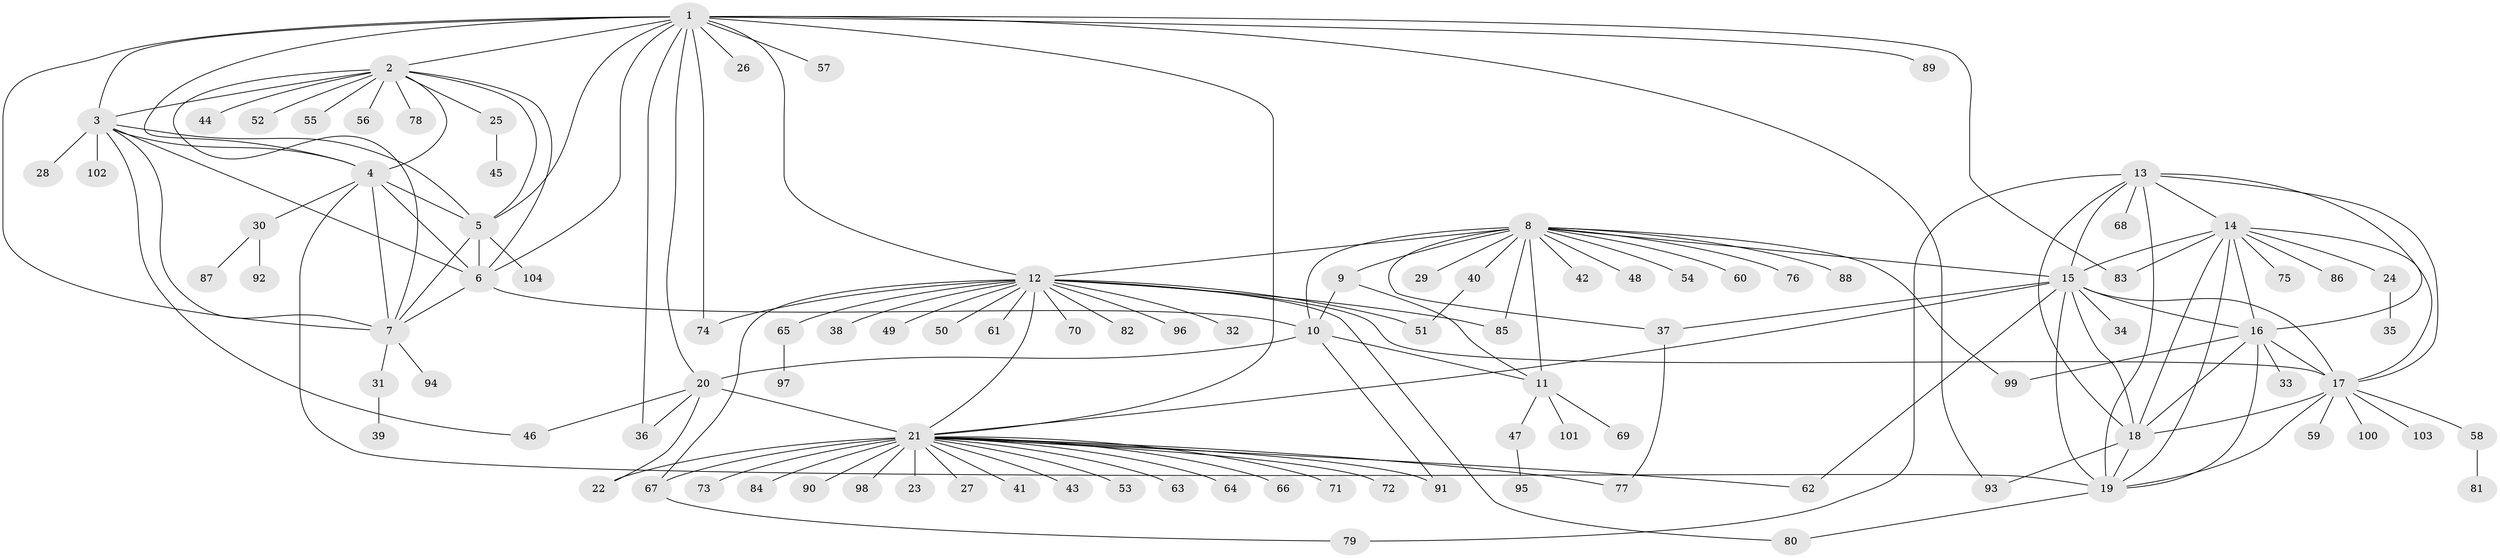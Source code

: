 // original degree distribution, {17: 0.00684931506849315, 13: 0.0136986301369863, 10: 0.03424657534246575, 8: 0.0547945205479452, 9: 0.0273972602739726, 12: 0.0273972602739726, 7: 0.0273972602739726, 6: 0.0136986301369863, 11: 0.0273972602739726, 19: 0.00684931506849315, 1: 0.589041095890411, 2: 0.14383561643835616, 3: 0.0273972602739726}
// Generated by graph-tools (version 1.1) at 2025/52/03/04/25 22:52:08]
// undirected, 104 vertices, 159 edges
graph export_dot {
  node [color=gray90,style=filled];
  1;
  2;
  3;
  4;
  5;
  6;
  7;
  8;
  9;
  10;
  11;
  12;
  13;
  14;
  15;
  16;
  17;
  18;
  19;
  20;
  21;
  22;
  23;
  24;
  25;
  26;
  27;
  28;
  29;
  30;
  31;
  32;
  33;
  34;
  35;
  36;
  37;
  38;
  39;
  40;
  41;
  42;
  43;
  44;
  45;
  46;
  47;
  48;
  49;
  50;
  51;
  52;
  53;
  54;
  55;
  56;
  57;
  58;
  59;
  60;
  61;
  62;
  63;
  64;
  65;
  66;
  67;
  68;
  69;
  70;
  71;
  72;
  73;
  74;
  75;
  76;
  77;
  78;
  79;
  80;
  81;
  82;
  83;
  84;
  85;
  86;
  87;
  88;
  89;
  90;
  91;
  92;
  93;
  94;
  95;
  96;
  97;
  98;
  99;
  100;
  101;
  102;
  103;
  104;
  1 -- 2 [weight=1.0];
  1 -- 3 [weight=1.0];
  1 -- 4 [weight=1.0];
  1 -- 5 [weight=1.0];
  1 -- 6 [weight=1.0];
  1 -- 7 [weight=1.0];
  1 -- 12 [weight=1.0];
  1 -- 20 [weight=1.0];
  1 -- 21 [weight=1.0];
  1 -- 26 [weight=1.0];
  1 -- 36 [weight=1.0];
  1 -- 57 [weight=1.0];
  1 -- 74 [weight=1.0];
  1 -- 83 [weight=1.0];
  1 -- 89 [weight=1.0];
  1 -- 93 [weight=1.0];
  2 -- 3 [weight=1.0];
  2 -- 4 [weight=1.0];
  2 -- 5 [weight=1.0];
  2 -- 6 [weight=1.0];
  2 -- 7 [weight=1.0];
  2 -- 25 [weight=1.0];
  2 -- 44 [weight=1.0];
  2 -- 52 [weight=1.0];
  2 -- 55 [weight=1.0];
  2 -- 56 [weight=1.0];
  2 -- 78 [weight=1.0];
  3 -- 4 [weight=1.0];
  3 -- 5 [weight=1.0];
  3 -- 6 [weight=1.0];
  3 -- 7 [weight=1.0];
  3 -- 28 [weight=1.0];
  3 -- 46 [weight=1.0];
  3 -- 102 [weight=1.0];
  4 -- 5 [weight=1.0];
  4 -- 6 [weight=1.0];
  4 -- 7 [weight=1.0];
  4 -- 19 [weight=1.0];
  4 -- 30 [weight=1.0];
  5 -- 6 [weight=1.0];
  5 -- 7 [weight=1.0];
  5 -- 104 [weight=1.0];
  6 -- 7 [weight=1.0];
  6 -- 10 [weight=1.0];
  7 -- 31 [weight=1.0];
  7 -- 94 [weight=1.0];
  8 -- 9 [weight=4.0];
  8 -- 10 [weight=4.0];
  8 -- 11 [weight=4.0];
  8 -- 12 [weight=1.0];
  8 -- 15 [weight=1.0];
  8 -- 29 [weight=1.0];
  8 -- 37 [weight=1.0];
  8 -- 40 [weight=1.0];
  8 -- 42 [weight=2.0];
  8 -- 48 [weight=1.0];
  8 -- 54 [weight=1.0];
  8 -- 60 [weight=1.0];
  8 -- 76 [weight=1.0];
  8 -- 85 [weight=1.0];
  8 -- 88 [weight=1.0];
  8 -- 99 [weight=1.0];
  9 -- 10 [weight=1.0];
  9 -- 11 [weight=1.0];
  10 -- 11 [weight=1.0];
  10 -- 20 [weight=1.0];
  10 -- 91 [weight=1.0];
  11 -- 47 [weight=1.0];
  11 -- 69 [weight=1.0];
  11 -- 101 [weight=1.0];
  12 -- 17 [weight=1.0];
  12 -- 21 [weight=1.0];
  12 -- 32 [weight=1.0];
  12 -- 38 [weight=1.0];
  12 -- 49 [weight=1.0];
  12 -- 50 [weight=1.0];
  12 -- 51 [weight=1.0];
  12 -- 61 [weight=2.0];
  12 -- 65 [weight=1.0];
  12 -- 67 [weight=1.0];
  12 -- 70 [weight=1.0];
  12 -- 74 [weight=1.0];
  12 -- 80 [weight=1.0];
  12 -- 82 [weight=1.0];
  12 -- 85 [weight=1.0];
  12 -- 96 [weight=1.0];
  13 -- 14 [weight=1.0];
  13 -- 15 [weight=1.0];
  13 -- 16 [weight=1.0];
  13 -- 17 [weight=1.0];
  13 -- 18 [weight=1.0];
  13 -- 19 [weight=1.0];
  13 -- 68 [weight=1.0];
  13 -- 79 [weight=1.0];
  14 -- 15 [weight=1.0];
  14 -- 16 [weight=1.0];
  14 -- 17 [weight=1.0];
  14 -- 18 [weight=1.0];
  14 -- 19 [weight=1.0];
  14 -- 24 [weight=1.0];
  14 -- 75 [weight=1.0];
  14 -- 83 [weight=1.0];
  14 -- 86 [weight=1.0];
  15 -- 16 [weight=1.0];
  15 -- 17 [weight=1.0];
  15 -- 18 [weight=1.0];
  15 -- 19 [weight=1.0];
  15 -- 21 [weight=1.0];
  15 -- 34 [weight=1.0];
  15 -- 37 [weight=1.0];
  15 -- 62 [weight=1.0];
  16 -- 17 [weight=1.0];
  16 -- 18 [weight=1.0];
  16 -- 19 [weight=1.0];
  16 -- 33 [weight=1.0];
  16 -- 99 [weight=1.0];
  17 -- 18 [weight=1.0];
  17 -- 19 [weight=1.0];
  17 -- 58 [weight=1.0];
  17 -- 59 [weight=1.0];
  17 -- 100 [weight=1.0];
  17 -- 103 [weight=1.0];
  18 -- 19 [weight=1.0];
  18 -- 93 [weight=1.0];
  19 -- 80 [weight=1.0];
  20 -- 21 [weight=5.0];
  20 -- 22 [weight=1.0];
  20 -- 36 [weight=1.0];
  20 -- 46 [weight=1.0];
  21 -- 22 [weight=5.0];
  21 -- 23 [weight=1.0];
  21 -- 27 [weight=1.0];
  21 -- 41 [weight=1.0];
  21 -- 43 [weight=1.0];
  21 -- 53 [weight=1.0];
  21 -- 62 [weight=1.0];
  21 -- 63 [weight=1.0];
  21 -- 64 [weight=1.0];
  21 -- 66 [weight=1.0];
  21 -- 67 [weight=1.0];
  21 -- 71 [weight=1.0];
  21 -- 72 [weight=1.0];
  21 -- 73 [weight=1.0];
  21 -- 77 [weight=1.0];
  21 -- 84 [weight=1.0];
  21 -- 90 [weight=1.0];
  21 -- 91 [weight=1.0];
  21 -- 98 [weight=1.0];
  24 -- 35 [weight=1.0];
  25 -- 45 [weight=1.0];
  30 -- 87 [weight=1.0];
  30 -- 92 [weight=1.0];
  31 -- 39 [weight=1.0];
  37 -- 77 [weight=1.0];
  40 -- 51 [weight=1.0];
  47 -- 95 [weight=1.0];
  58 -- 81 [weight=1.0];
  65 -- 97 [weight=1.0];
  67 -- 79 [weight=1.0];
}
